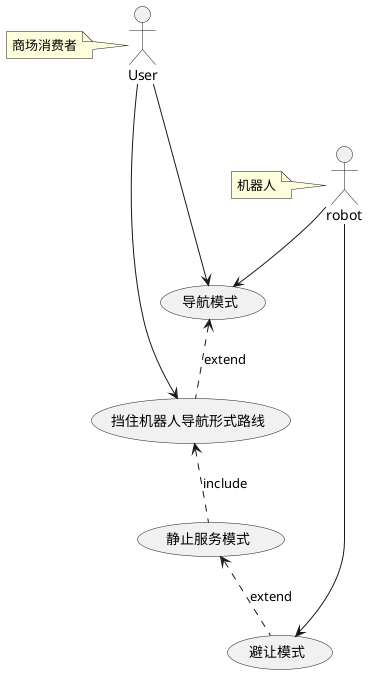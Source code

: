 @startuml
User ---> (导航模式)
robot --> (导航模式)
robot-->(避让模式)
User --> (挡住机器人导航形式路线)
(导航模式)<..(挡住机器人导航形式路线):extend
(挡住机器人导航形式路线)<..(静止服务模式):include
(静止服务模式)<..(避让模式):extend

note left of User : 商场消费者
note left of robot:机器人
@enduml